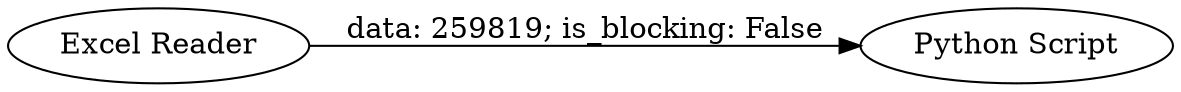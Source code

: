 digraph {
	"-5419691604846324095_1" [label="Excel Reader"]
	"-5419691604846324095_2" [label="Python Script"]
	"-5419691604846324095_1" -> "-5419691604846324095_2" [label="data: 259819; is_blocking: False"]
	rankdir=LR
}
